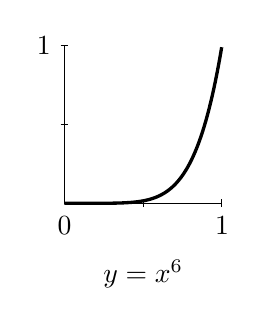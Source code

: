\begin{tikzpicture}[scale=2]
  \draw (0,0)--(1,0);
  \draw (0,0)--(0,1);

  \draw[very thick] plot[samples=100, domain=0:1](\x, {(\x)^6});
  \draw (0.5,-0.3) node[below] {$y=x^6$};
  
  \foreach \x in {0.5, 1}{
               \draw[thin] (\x,-0.025)--(\x,0.025);
               \draw[thin] (-.025,\x)--(0.025,\x);
};
  \draw (0,-.025) node[below] {$0$};
%  \draw (.5,-.025) node[below] {$\frac{1}{2}$};
  \draw (1,-.025) node[below] {$1$};
%  \draw (-.025,.5) node[left] {$\frac{1}{2}$};
  \draw (-.025,1) node[left] {$1$};
\end{tikzpicture}
